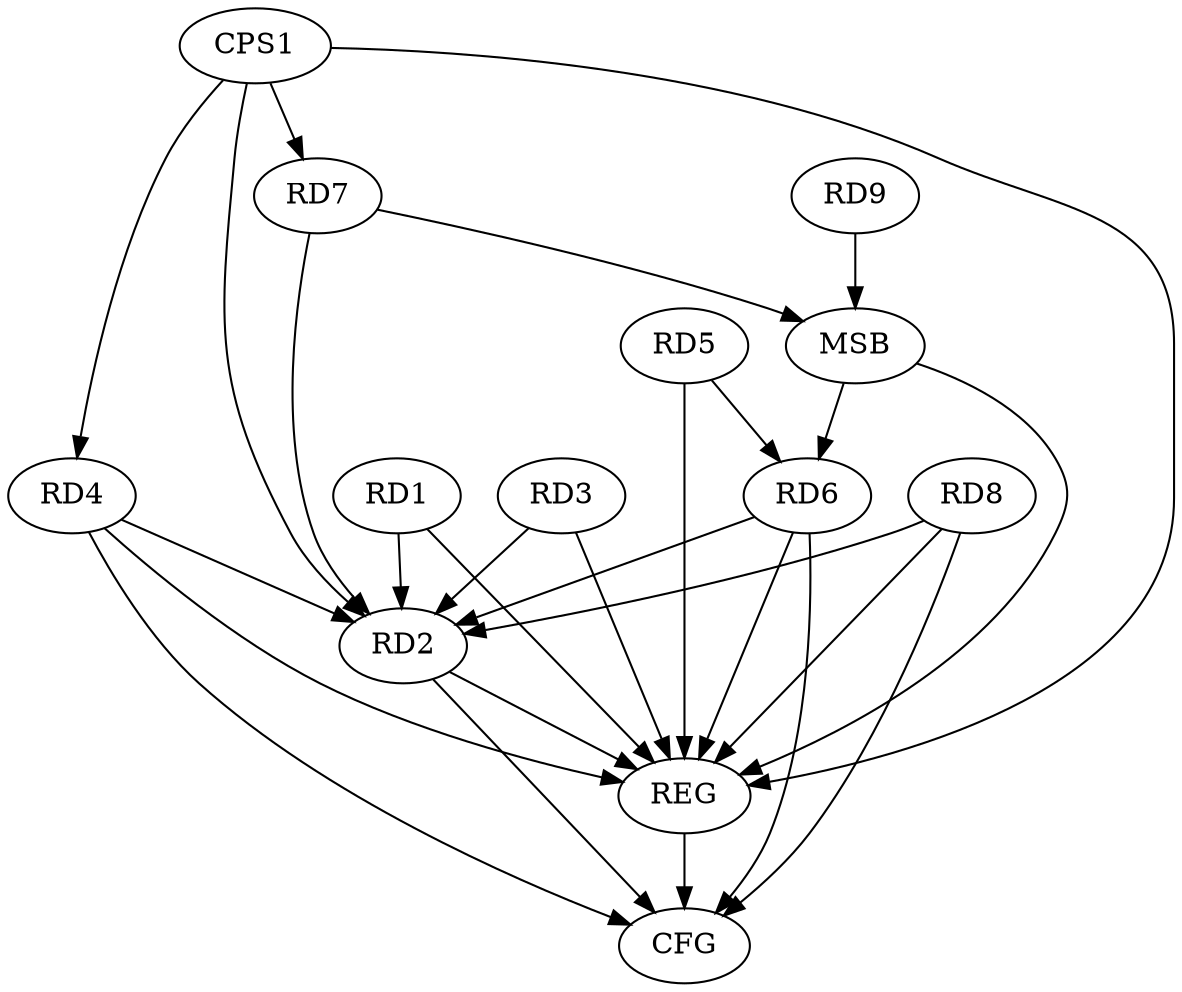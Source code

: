 strict digraph G {
  RD1 [ label="RD1" ];
  RD2 [ label="RD2" ];
  RD3 [ label="RD3" ];
  RD4 [ label="RD4" ];
  RD5 [ label="RD5" ];
  RD6 [ label="RD6" ];
  RD7 [ label="RD7" ];
  RD8 [ label="RD8" ];
  RD9 [ label="RD9" ];
  CPS1 [ label="CPS1" ];
  REG [ label="REG" ];
  MSB [ label="MSB" ];
  CFG [ label="CFG" ];
  RD6 -> RD2;
  RD5 -> RD6;
  CPS1 -> RD2;
  CPS1 -> RD4;
  CPS1 -> RD7;
  RD1 -> REG;
  RD2 -> REG;
  RD3 -> REG;
  RD4 -> REG;
  RD5 -> REG;
  RD6 -> REG;
  RD8 -> REG;
  CPS1 -> REG;
  RD7 -> MSB;
  MSB -> REG;
  RD9 -> MSB;
  MSB -> RD6;
  RD6 -> CFG;
  RD4 -> CFG;
  RD8 -> CFG;
  RD2 -> CFG;
  REG -> CFG;
  RD4 -> RD2;
  RD3 -> RD2;
  RD7 -> RD2;
  RD1 -> RD2;
  RD8 -> RD2;
}
